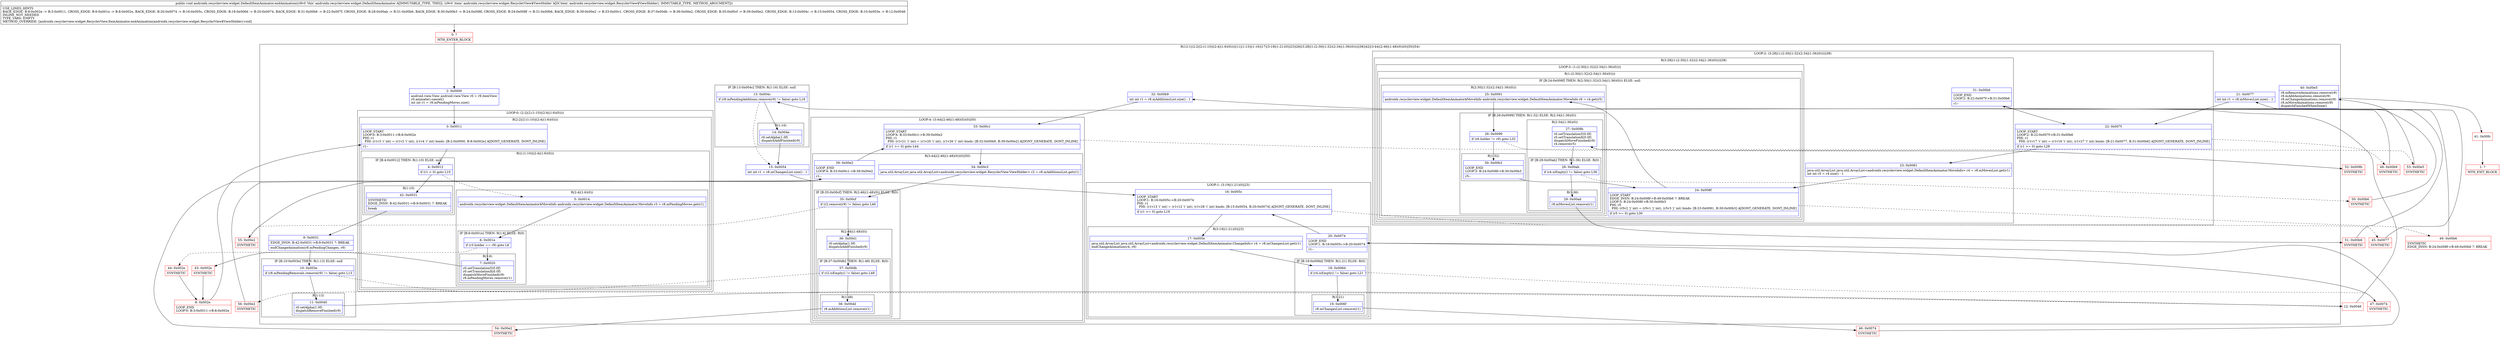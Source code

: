 digraph "CFG forandroidx.recyclerview.widget.DefaultItemAnimator.endAnimation(Landroidx\/recyclerview\/widget\/RecyclerView$ViewHolder;)V" {
subgraph cluster_Region_1631748141 {
label = "R(12:1|(2:2|(2:(1:10)|(2:4|(1:6)(0))))|11|(1:13)|(1:16)|17|(3:19|(1:21)(0)|23)|26|(3:28|(1:(2:30|(1:32)(2:34|(1:36)(0))))|38)|42|(3:44|(2:46|(1:48)(0))(0)|50)|54)";
node [shape=record,color=blue];
Node_2 [shape=record,label="{2\:\ 0x0000|android.view.View android.view.View r0 = r9.itemView\lr0.animate().cancel()\lint int r1 = r8.mPendingMoves.size()\l}"];
subgraph cluster_LoopRegion_1506594004 {
label = "LOOP:0: (2:2|(2:(1:10)|(2:4|(1:6)(0))))";
node [shape=record,color=blue];
subgraph cluster_Region_962085737 {
label = "R(2:2|(2:(1:10)|(2:4|(1:6)(0))))";
node [shape=record,color=blue];
Node_3 [shape=record,label="{3\:\ 0x0011|LOOP_START\lLOOP:0: B:3:0x0011\-\>B:8:0x002e\lPHI: r1 \l  PHI: (r1v3 'i' int) = (r1v2 'i' int), (r1v4 'i' int) binds: [B:2:0x0000, B:8:0x002e] A[DONT_GENERATE, DONT_INLINE]\l|r1\-\-\l}"];
subgraph cluster_Region_220664028 {
label = "R(2:(1:10)|(2:4|(1:6)(0)))";
node [shape=record,color=blue];
subgraph cluster_IfRegion_967131681 {
label = "IF [B:4:0x0012] THEN: R(1:10) ELSE: null";
node [shape=record,color=blue];
Node_4 [shape=record,label="{4\:\ 0x0012|if (r1 \< 0) goto L10\l}"];
subgraph cluster_Region_2115493358 {
label = "R(1:10)";
node [shape=record,color=blue];
Node_42 [shape=record,label="{42\:\ 0x0031|SYNTHETIC\lEDGE_INSN: B:42:0x0031\-\>B:9:0x0031 ?: BREAK  \l|break\l}"];
}
}
subgraph cluster_Region_2046394421 {
label = "R(2:4|(1:6)(0))";
node [shape=record,color=blue];
Node_5 [shape=record,label="{5\:\ 0x0014|androidx.recyclerview.widget.DefaultItemAnimator$MoveInfo androidx.recyclerview.widget.DefaultItemAnimator.MoveInfo r3 = r8.mPendingMoves.get(r1)\l}"];
subgraph cluster_IfRegion_1447742581 {
label = "IF [B:6:0x001e] THEN: R(1:6) ELSE: R(0)";
node [shape=record,color=blue];
Node_6 [shape=record,label="{6\:\ 0x001e|if (r3.holder == r9) goto L6\l}"];
subgraph cluster_Region_718066786 {
label = "R(1:6)";
node [shape=record,color=blue];
Node_7 [shape=record,label="{7\:\ 0x0020|r0.setTranslationY(0.0f)\lr0.setTranslationX(0.0f)\ldispatchMoveFinished(r9)\lr8.mPendingMoves.remove(r1)\l}"];
}
subgraph cluster_Region_1332777164 {
label = "R(0)";
node [shape=record,color=blue];
}
}
}
}
}
}
Node_9 [shape=record,label="{9\:\ 0x0031|EDGE_INSN: B:42:0x0031\-\>B:9:0x0031 ?: BREAK  \l|endChangeAnimation(r8.mPendingChanges, r9)\l}"];
subgraph cluster_IfRegion_1894080410 {
label = "IF [B:10:0x003e] THEN: R(1:13) ELSE: null";
node [shape=record,color=blue];
Node_10 [shape=record,label="{10\:\ 0x003e|if (r8.mPendingRemovals.remove(r9) != false) goto L13\l}"];
subgraph cluster_Region_1745628455 {
label = "R(1:13)";
node [shape=record,color=blue];
Node_11 [shape=record,label="{11\:\ 0x0040|r0.setAlpha(1.0f)\ldispatchRemoveFinished(r9)\l}"];
}
}
subgraph cluster_IfRegion_1173422250 {
label = "IF [B:13:0x004c] THEN: R(1:16) ELSE: null";
node [shape=record,color=blue];
Node_13 [shape=record,label="{13\:\ 0x004c|if (r8.mPendingAdditions.remove(r9) != false) goto L16\l}"];
subgraph cluster_Region_153172888 {
label = "R(1:16)";
node [shape=record,color=blue];
Node_14 [shape=record,label="{14\:\ 0x004e|r0.setAlpha(1.0f)\ldispatchAddFinished(r9)\l}"];
}
}
Node_15 [shape=record,label="{15\:\ 0x0054|int int r1 = r8.mChangesList.size() \- 1\l}"];
subgraph cluster_LoopRegion_1761008778 {
label = "LOOP:1: (3:19|(1:21)(0)|23)";
node [shape=record,color=blue];
Node_16 [shape=record,label="{16\:\ 0x005c|LOOP_START\lLOOP:1: B:16:0x005c\-\>B:20:0x0074\lPHI: r1 \l  PHI: (r1v13 'i' int) = (r1v12 'i' int), (r1v28 'i' int) binds: [B:15:0x0054, B:20:0x0074] A[DONT_GENERATE, DONT_INLINE]\l|if (r1 \>= 0) goto L19\l}"];
subgraph cluster_Region_323918326 {
label = "R(3:19|(1:21)(0)|23)";
node [shape=record,color=blue];
Node_17 [shape=record,label="{17\:\ 0x005e|java.util.ArrayList java.util.ArrayList\<androidx.recyclerview.widget.DefaultItemAnimator.ChangeInfo\> r4 = r8.mChangesList.get(r1)\lendChangeAnimation(r4, r9)\l}"];
subgraph cluster_IfRegion_1372493699 {
label = "IF [B:18:0x006d] THEN: R(1:21) ELSE: R(0)";
node [shape=record,color=blue];
Node_18 [shape=record,label="{18\:\ 0x006d|if (r4.isEmpty() != false) goto L21\l}"];
subgraph cluster_Region_15300084 {
label = "R(1:21)";
node [shape=record,color=blue];
Node_19 [shape=record,label="{19\:\ 0x006f|r8.mChangesList.remove(r1)\l}"];
}
subgraph cluster_Region_88690007 {
label = "R(0)";
node [shape=record,color=blue];
}
}
Node_20 [shape=record,label="{20\:\ 0x0074|LOOP_END\lLOOP:1: B:16:0x005c\-\>B:20:0x0074\l|r1\-\-\l}"];
}
}
Node_21 [shape=record,label="{21\:\ 0x0077|int int r1 = r8.mMovesList.size() \- 1\l}"];
subgraph cluster_LoopRegion_891598324 {
label = "LOOP:2: (3:28|(1:(2:30|(1:32)(2:34|(1:36)(0))))|38)";
node [shape=record,color=blue];
Node_22 [shape=record,label="{22\:\ 0x007f|LOOP_START\lLOOP:2: B:22:0x007f\-\>B:31:0x00b6\lPHI: r1 \l  PHI: (r1v17 'i' int) = (r1v16 'i' int), (r1v27 'i' int) binds: [B:21:0x0077, B:31:0x00b6] A[DONT_GENERATE, DONT_INLINE]\l|if (r1 \>= 0) goto L28\l}"];
subgraph cluster_Region_1810382166 {
label = "R(3:28|(1:(2:30|(1:32)(2:34|(1:36)(0))))|38)";
node [shape=record,color=blue];
Node_23 [shape=record,label="{23\:\ 0x0081|java.util.ArrayList java.util.ArrayList\<androidx.recyclerview.widget.DefaultItemAnimator.MoveInfo\> r4 = r8.mMovesList.get(r1)\lint int r5 = r4.size() \- 1\l}"];
subgraph cluster_LoopRegion_1316248514 {
label = "LOOP:3: (1:(2:30|(1:32)(2:34|(1:36)(0))))";
node [shape=record,color=blue];
subgraph cluster_Region_339199001 {
label = "R(1:(2:30|(1:32)(2:34|(1:36)(0))))";
node [shape=record,color=blue];
subgraph cluster_IfRegion_471334986 {
label = "IF [B:24:0x008f] THEN: R(2:30|(1:32)(2:34|(1:36)(0))) ELSE: null";
node [shape=record,color=blue];
Node_24 [shape=record,label="{24\:\ 0x008f|LOOP_START\lEDGE_INSN: B:24:0x008f\-\>B:49:0x00b6 ?: BREAK  \lLOOP:3: B:24:0x008f\-\>B:30:0x00b3\lPHI: r5 \l  PHI: (r5v2 'j' int) = (r5v1 'j' int), (r5v3 'j' int) binds: [B:23:0x0081, B:30:0x00b3] A[DONT_GENERATE, DONT_INLINE]\l|if (r5 \>= 0) goto L30\l}"];
subgraph cluster_Region_1231440249 {
label = "R(2:30|(1:32)(2:34|(1:36)(0)))";
node [shape=record,color=blue];
Node_25 [shape=record,label="{25\:\ 0x0091|androidx.recyclerview.widget.DefaultItemAnimator$MoveInfo androidx.recyclerview.widget.DefaultItemAnimator.MoveInfo r6 = r4.get(r5)\l}"];
subgraph cluster_IfRegion_1733209905 {
label = "IF [B:26:0x0099] THEN: R(1:32) ELSE: R(2:34|(1:36)(0))";
node [shape=record,color=blue];
Node_26 [shape=record,label="{26\:\ 0x0099|if (r6.holder != r9) goto L32\l}"];
subgraph cluster_Region_987216541 {
label = "R(1:32)";
node [shape=record,color=blue];
Node_30 [shape=record,label="{30\:\ 0x00b3|LOOP_END\lLOOP:3: B:24:0x008f\-\>B:30:0x00b3\l|r5\-\-\l}"];
}
subgraph cluster_Region_2081919353 {
label = "R(2:34|(1:36)(0))";
node [shape=record,color=blue];
Node_27 [shape=record,label="{27\:\ 0x009b|r0.setTranslationY(0.0f)\lr0.setTranslationX(0.0f)\ldispatchMoveFinished(r9)\lr4.remove(r5)\l}"];
subgraph cluster_IfRegion_887114457 {
label = "IF [B:28:0x00ab] THEN: R(1:36) ELSE: R(0)";
node [shape=record,color=blue];
Node_28 [shape=record,label="{28\:\ 0x00ab|if (r4.isEmpty() != false) goto L36\l}"];
subgraph cluster_Region_210671860 {
label = "R(1:36)";
node [shape=record,color=blue];
Node_29 [shape=record,label="{29\:\ 0x00ad|r8.mMovesList.remove(r1)\l}"];
}
subgraph cluster_Region_1502503525 {
label = "R(0)";
node [shape=record,color=blue];
}
}
}
}
}
}
}
}
Node_31 [shape=record,label="{31\:\ 0x00b6|LOOP_END\lLOOP:2: B:22:0x007f\-\>B:31:0x00b6\l|r1\-\-\l}"];
}
}
Node_32 [shape=record,label="{32\:\ 0x00b9|int int r1 = r8.mAdditionsList.size() \- 1\l}"];
subgraph cluster_LoopRegion_1191385668 {
label = "LOOP:4: (3:44|(2:46|(1:48)(0))(0)|50)";
node [shape=record,color=blue];
Node_33 [shape=record,label="{33\:\ 0x00c1|LOOP_START\lLOOP:4: B:33:0x00c1\-\>B:39:0x00e2\lPHI: r1 \l  PHI: (r1v21 'i' int) = (r1v20 'i' int), (r1v26 'i' int) binds: [B:32:0x00b9, B:39:0x00e2] A[DONT_GENERATE, DONT_INLINE]\l|if (r1 \>= 0) goto L44\l}"];
subgraph cluster_Region_1461226565 {
label = "R(3:44|(2:46|(1:48)(0))(0)|50)";
node [shape=record,color=blue];
Node_34 [shape=record,label="{34\:\ 0x00c3|java.util.ArrayList java.util.ArrayList\<androidx.recyclerview.widget.RecyclerView.ViewHolder\> r2 = r8.mAdditionsList.get(r1)\l}"];
subgraph cluster_IfRegion_92370711 {
label = "IF [B:35:0x00cf] THEN: R(2:46|(1:48)(0)) ELSE: R(0)";
node [shape=record,color=blue];
Node_35 [shape=record,label="{35\:\ 0x00cf|if (r2.remove(r9) != false) goto L46\l}"];
subgraph cluster_Region_808727901 {
label = "R(2:46|(1:48)(0))";
node [shape=record,color=blue];
Node_36 [shape=record,label="{36\:\ 0x00d1|r0.setAlpha(1.0f)\ldispatchAddFinished(r9)\l}"];
subgraph cluster_IfRegion_1510972633 {
label = "IF [B:37:0x00db] THEN: R(1:48) ELSE: R(0)";
node [shape=record,color=blue];
Node_37 [shape=record,label="{37\:\ 0x00db|if (r2.isEmpty() != false) goto L48\l}"];
subgraph cluster_Region_2100304253 {
label = "R(1:48)";
node [shape=record,color=blue];
Node_38 [shape=record,label="{38\:\ 0x00dd|r8.mAdditionsList.remove(r1)\l}"];
}
subgraph cluster_Region_375570422 {
label = "R(0)";
node [shape=record,color=blue];
}
}
}
subgraph cluster_Region_2049199283 {
label = "R(0)";
node [shape=record,color=blue];
}
}
Node_39 [shape=record,label="{39\:\ 0x00e2|LOOP_END\lLOOP:4: B:33:0x00c1\-\>B:39:0x00e2\l|r1\-\-\l}"];
}
}
Node_40 [shape=record,label="{40\:\ 0x00e5|r8.mRemoveAnimations.remove(r9)\lr8.mAddAnimations.remove(r9)\lr8.mChangeAnimations.remove(r9)\lr8.mMoveAnimations.remove(r9)\ldispatchFinishedWhenDone()\l}"];
}
Node_0 [shape=record,color=red,label="{0\:\ ?|MTH_ENTER_BLOCK\l}"];
Node_43 [shape=record,color=red,label="{43\:\ 0x002e|SYNTHETIC\l}"];
Node_8 [shape=record,color=red,label="{8\:\ 0x002e|LOOP_END\lLOOP:0: B:3:0x0011\-\>B:8:0x002e\l}"];
Node_44 [shape=record,color=red,label="{44\:\ 0x002e|SYNTHETIC\l}"];
Node_12 [shape=record,color=red,label="{12\:\ 0x0046}"];
Node_46 [shape=record,color=red,label="{46\:\ 0x0074|SYNTHETIC\l}"];
Node_47 [shape=record,color=red,label="{47\:\ 0x0074|SYNTHETIC\l}"];
Node_45 [shape=record,color=red,label="{45\:\ 0x0077|SYNTHETIC\l}"];
Node_52 [shape=record,color=red,label="{52\:\ 0x009b|SYNTHETIC\l}"];
Node_51 [shape=record,color=red,label="{51\:\ 0x00b6|SYNTHETIC\l}"];
Node_50 [shape=record,color=red,label="{50\:\ 0x00b6|SYNTHETIC\l}"];
Node_49 [shape=record,color=red,label="{49\:\ 0x00b6|SYNTHETIC\lEDGE_INSN: B:24:0x008f\-\>B:49:0x00b6 ?: BREAK  \l}"];
Node_48 [shape=record,color=red,label="{48\:\ 0x00b9|SYNTHETIC\l}"];
Node_54 [shape=record,color=red,label="{54\:\ 0x00e2|SYNTHETIC\l}"];
Node_56 [shape=record,color=red,label="{56\:\ 0x00e2|SYNTHETIC\l}"];
Node_55 [shape=record,color=red,label="{55\:\ 0x00e2|SYNTHETIC\l}"];
Node_53 [shape=record,color=red,label="{53\:\ 0x00e5|SYNTHETIC\l}"];
Node_41 [shape=record,color=red,label="{41\:\ 0x00fc}"];
Node_1 [shape=record,color=red,label="{1\:\ ?|MTH_EXIT_BLOCK\l}"];
MethodNode[shape=record,label="{public void androidx.recyclerview.widget.DefaultItemAnimator.endAnimation((r8v0 'this' androidx.recyclerview.widget.DefaultItemAnimator A[IMMUTABLE_TYPE, THIS]), (r9v0 'item' androidx.recyclerview.widget.RecyclerView$ViewHolder A[D('item' androidx.recyclerview.widget.RecyclerView$ViewHolder), IMMUTABLE_TYPE, METHOD_ARGUMENT]))  | USE_LINES_HINTS\lBACK_EDGE: B:8:0x002e \-\> B:3:0x0011, CROSS_EDGE: B:6:0x001e \-\> B:8:0x002e, BACK_EDGE: B:20:0x0074 \-\> B:16:0x005c, CROSS_EDGE: B:18:0x006d \-\> B:20:0x0074, BACK_EDGE: B:31:0x00b6 \-\> B:22:0x007f, CROSS_EDGE: B:28:0x00ab \-\> B:31:0x00b6, BACK_EDGE: B:30:0x00b3 \-\> B:24:0x008f, CROSS_EDGE: B:24:0x008f \-\> B:31:0x00b6, BACK_EDGE: B:39:0x00e2 \-\> B:33:0x00c1, CROSS_EDGE: B:37:0x00db \-\> B:39:0x00e2, CROSS_EDGE: B:35:0x00cf \-\> B:39:0x00e2, CROSS_EDGE: B:13:0x004c \-\> B:15:0x0054, CROSS_EDGE: B:10:0x003e \-\> B:12:0x0046\lINLINE_NOT_NEEDED\lTYPE_VARS: EMPTY\lMETHOD_OVERRIDE: [androidx.recyclerview.widget.RecyclerView.ItemAnimator.endAnimation(androidx.recyclerview.widget.RecyclerView$ViewHolder):void]\l}"];
MethodNode -> Node_0;Node_2 -> Node_3;
Node_3 -> Node_4;
Node_4 -> Node_5[style=dashed];
Node_4 -> Node_42;
Node_42 -> Node_9;
Node_5 -> Node_6;
Node_6 -> Node_7;
Node_6 -> Node_44[style=dashed];
Node_7 -> Node_43;
Node_9 -> Node_10;
Node_10 -> Node_11;
Node_10 -> Node_12[style=dashed];
Node_11 -> Node_12;
Node_13 -> Node_14;
Node_13 -> Node_15[style=dashed];
Node_14 -> Node_15;
Node_15 -> Node_16;
Node_16 -> Node_17;
Node_16 -> Node_45[style=dashed];
Node_17 -> Node_18;
Node_18 -> Node_19;
Node_18 -> Node_47[style=dashed];
Node_19 -> Node_46;
Node_20 -> Node_16;
Node_21 -> Node_22;
Node_22 -> Node_23;
Node_22 -> Node_48[style=dashed];
Node_23 -> Node_24;
Node_24 -> Node_25;
Node_24 -> Node_49[style=dashed];
Node_25 -> Node_26;
Node_26 -> Node_30;
Node_26 -> Node_52[style=dashed];
Node_30 -> Node_24;
Node_27 -> Node_28;
Node_28 -> Node_29;
Node_28 -> Node_50[style=dashed];
Node_29 -> Node_51;
Node_31 -> Node_22;
Node_32 -> Node_33;
Node_33 -> Node_34;
Node_33 -> Node_53[style=dashed];
Node_34 -> Node_35;
Node_35 -> Node_36;
Node_35 -> Node_55[style=dashed];
Node_36 -> Node_37;
Node_37 -> Node_38;
Node_37 -> Node_56[style=dashed];
Node_38 -> Node_54;
Node_39 -> Node_33;
Node_40 -> Node_41;
Node_0 -> Node_2;
Node_43 -> Node_8;
Node_8 -> Node_3;
Node_44 -> Node_8;
Node_12 -> Node_13;
Node_46 -> Node_20;
Node_47 -> Node_20;
Node_45 -> Node_21;
Node_52 -> Node_27;
Node_51 -> Node_31;
Node_50 -> Node_31;
Node_49 -> Node_31;
Node_48 -> Node_32;
Node_54 -> Node_39;
Node_56 -> Node_39;
Node_55 -> Node_39;
Node_53 -> Node_40;
Node_41 -> Node_1;
}

